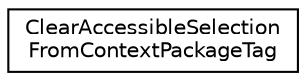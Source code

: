 digraph "类继承关系图"
{
 // LATEX_PDF_SIZE
  edge [fontname="Helvetica",fontsize="10",labelfontname="Helvetica",labelfontsize="10"];
  node [fontname="Helvetica",fontsize="10",shape=record];
  rankdir="LR";
  Node0 [label="ClearAccessibleSelection\lFromContextPackageTag",height=0.2,width=0.4,color="black", fillcolor="white", style="filled",URL="$struct_clear_accessible_selection_from_context_package_tag.html",tooltip=" "];
}
